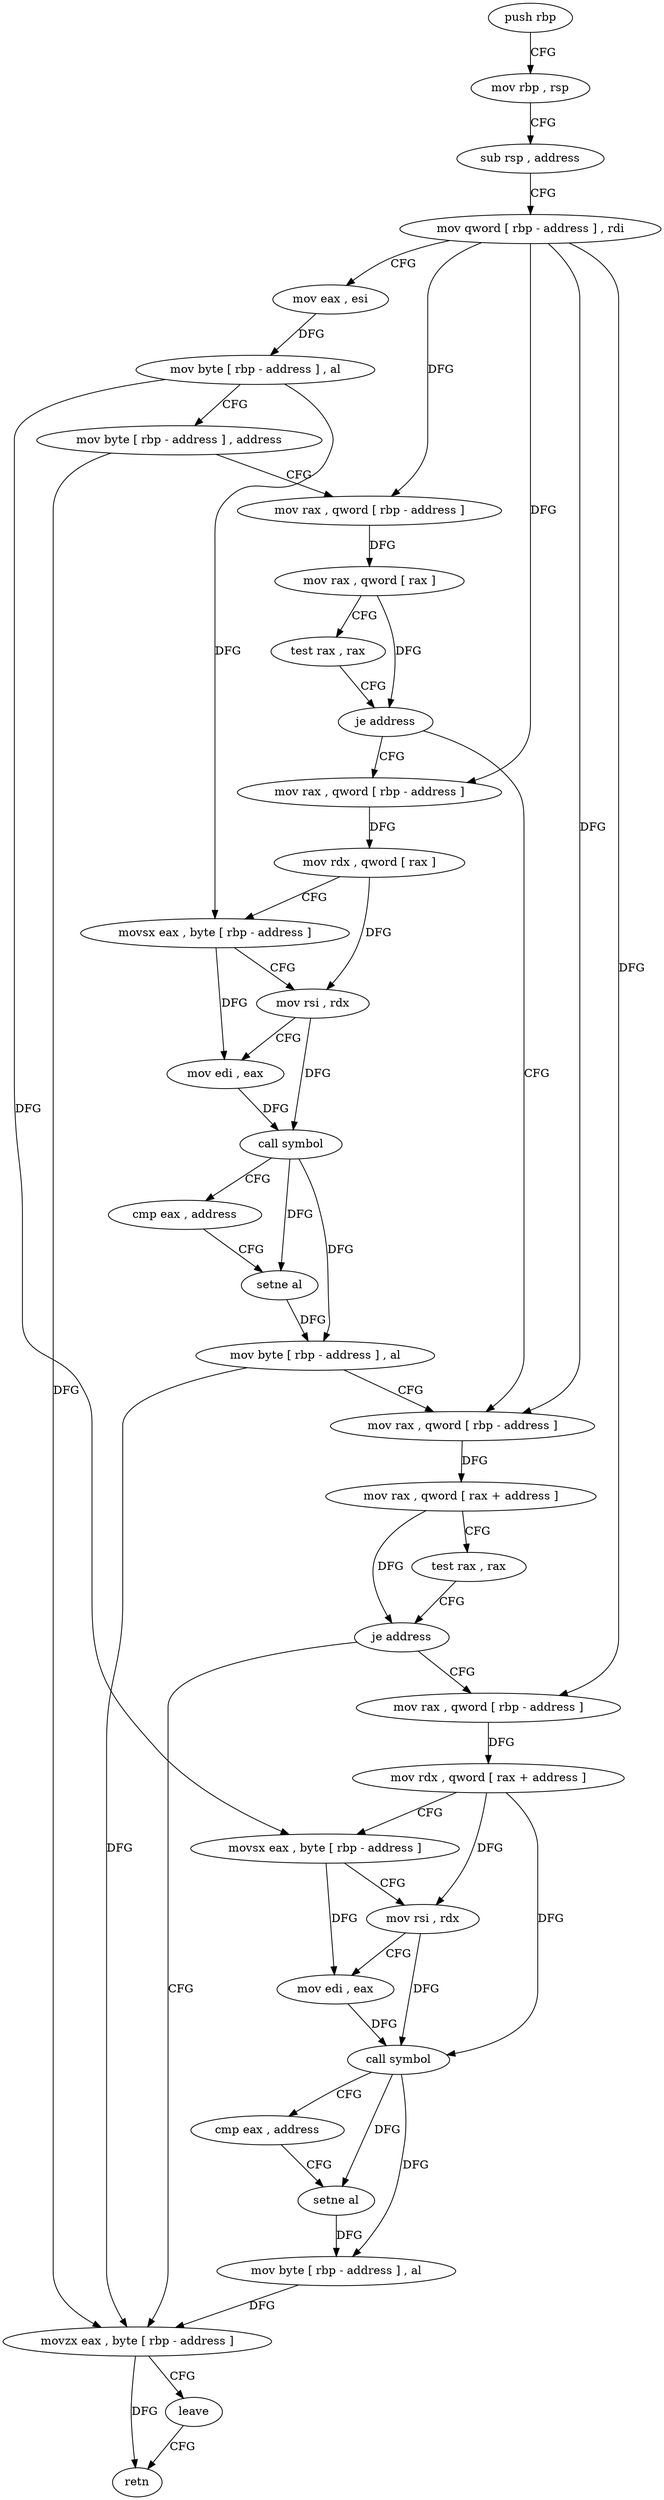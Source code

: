 digraph "func" {
"120837" [label = "push rbp" ]
"120838" [label = "mov rbp , rsp" ]
"120841" [label = "sub rsp , address" ]
"120845" [label = "mov qword [ rbp - address ] , rdi" ]
"120849" [label = "mov eax , esi" ]
"120851" [label = "mov byte [ rbp - address ] , al" ]
"120854" [label = "mov byte [ rbp - address ] , address" ]
"120858" [label = "mov rax , qword [ rbp - address ]" ]
"120862" [label = "mov rax , qword [ rax ]" ]
"120865" [label = "test rax , rax" ]
"120868" [label = "je address" ]
"120900" [label = "mov rax , qword [ rbp - address ]" ]
"120870" [label = "mov rax , qword [ rbp - address ]" ]
"120904" [label = "mov rax , qword [ rax + address ]" ]
"120908" [label = "test rax , rax" ]
"120911" [label = "je address" ]
"120944" [label = "movzx eax , byte [ rbp - address ]" ]
"120913" [label = "mov rax , qword [ rbp - address ]" ]
"120874" [label = "mov rdx , qword [ rax ]" ]
"120877" [label = "movsx eax , byte [ rbp - address ]" ]
"120881" [label = "mov rsi , rdx" ]
"120884" [label = "mov edi , eax" ]
"120886" [label = "call symbol" ]
"120891" [label = "cmp eax , address" ]
"120894" [label = "setne al" ]
"120897" [label = "mov byte [ rbp - address ] , al" ]
"120948" [label = "leave" ]
"120949" [label = "retn" ]
"120917" [label = "mov rdx , qword [ rax + address ]" ]
"120921" [label = "movsx eax , byte [ rbp - address ]" ]
"120925" [label = "mov rsi , rdx" ]
"120928" [label = "mov edi , eax" ]
"120930" [label = "call symbol" ]
"120935" [label = "cmp eax , address" ]
"120938" [label = "setne al" ]
"120941" [label = "mov byte [ rbp - address ] , al" ]
"120837" -> "120838" [ label = "CFG" ]
"120838" -> "120841" [ label = "CFG" ]
"120841" -> "120845" [ label = "CFG" ]
"120845" -> "120849" [ label = "CFG" ]
"120845" -> "120858" [ label = "DFG" ]
"120845" -> "120900" [ label = "DFG" ]
"120845" -> "120870" [ label = "DFG" ]
"120845" -> "120913" [ label = "DFG" ]
"120849" -> "120851" [ label = "DFG" ]
"120851" -> "120854" [ label = "CFG" ]
"120851" -> "120877" [ label = "DFG" ]
"120851" -> "120921" [ label = "DFG" ]
"120854" -> "120858" [ label = "CFG" ]
"120854" -> "120944" [ label = "DFG" ]
"120858" -> "120862" [ label = "DFG" ]
"120862" -> "120865" [ label = "CFG" ]
"120862" -> "120868" [ label = "DFG" ]
"120865" -> "120868" [ label = "CFG" ]
"120868" -> "120900" [ label = "CFG" ]
"120868" -> "120870" [ label = "CFG" ]
"120900" -> "120904" [ label = "DFG" ]
"120870" -> "120874" [ label = "DFG" ]
"120904" -> "120908" [ label = "CFG" ]
"120904" -> "120911" [ label = "DFG" ]
"120908" -> "120911" [ label = "CFG" ]
"120911" -> "120944" [ label = "CFG" ]
"120911" -> "120913" [ label = "CFG" ]
"120944" -> "120948" [ label = "CFG" ]
"120944" -> "120949" [ label = "DFG" ]
"120913" -> "120917" [ label = "DFG" ]
"120874" -> "120877" [ label = "CFG" ]
"120874" -> "120881" [ label = "DFG" ]
"120877" -> "120881" [ label = "CFG" ]
"120877" -> "120884" [ label = "DFG" ]
"120881" -> "120884" [ label = "CFG" ]
"120881" -> "120886" [ label = "DFG" ]
"120884" -> "120886" [ label = "DFG" ]
"120886" -> "120891" [ label = "CFG" ]
"120886" -> "120894" [ label = "DFG" ]
"120886" -> "120897" [ label = "DFG" ]
"120891" -> "120894" [ label = "CFG" ]
"120894" -> "120897" [ label = "DFG" ]
"120897" -> "120900" [ label = "CFG" ]
"120897" -> "120944" [ label = "DFG" ]
"120948" -> "120949" [ label = "CFG" ]
"120917" -> "120921" [ label = "CFG" ]
"120917" -> "120925" [ label = "DFG" ]
"120917" -> "120930" [ label = "DFG" ]
"120921" -> "120925" [ label = "CFG" ]
"120921" -> "120928" [ label = "DFG" ]
"120925" -> "120928" [ label = "CFG" ]
"120925" -> "120930" [ label = "DFG" ]
"120928" -> "120930" [ label = "DFG" ]
"120930" -> "120935" [ label = "CFG" ]
"120930" -> "120938" [ label = "DFG" ]
"120930" -> "120941" [ label = "DFG" ]
"120935" -> "120938" [ label = "CFG" ]
"120938" -> "120941" [ label = "DFG" ]
"120941" -> "120944" [ label = "DFG" ]
}
